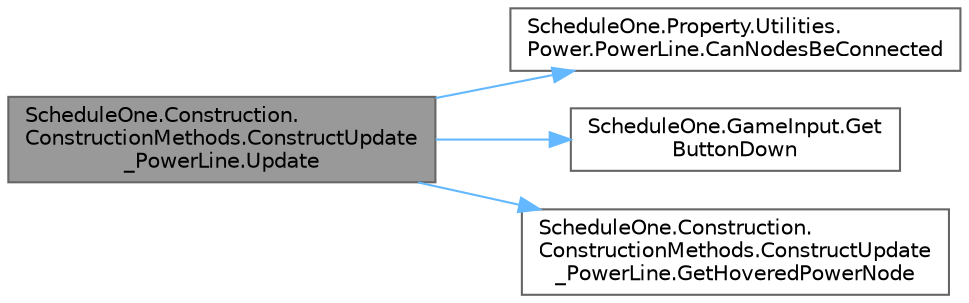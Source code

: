 digraph "ScheduleOne.Construction.ConstructionMethods.ConstructUpdate_PowerLine.Update"
{
 // LATEX_PDF_SIZE
  bgcolor="transparent";
  edge [fontname=Helvetica,fontsize=10,labelfontname=Helvetica,labelfontsize=10];
  node [fontname=Helvetica,fontsize=10,shape=box,height=0.2,width=0.4];
  rankdir="LR";
  Node1 [id="Node000001",label="ScheduleOne.Construction.\lConstructionMethods.ConstructUpdate\l_PowerLine.Update",height=0.2,width=0.4,color="gray40", fillcolor="grey60", style="filled", fontcolor="black",tooltip=" "];
  Node1 -> Node2 [id="edge1_Node000001_Node000002",color="steelblue1",style="solid",tooltip=" "];
  Node2 [id="Node000002",label="ScheduleOne.Property.Utilities.\lPower.PowerLine.CanNodesBeConnected",height=0.2,width=0.4,color="grey40", fillcolor="white", style="filled",URL="$class_schedule_one_1_1_property_1_1_utilities_1_1_power_1_1_power_line.html#ad7a8c6d160140cc270005f33a6803a20",tooltip=" "];
  Node1 -> Node3 [id="edge2_Node000001_Node000003",color="steelblue1",style="solid",tooltip=" "];
  Node3 [id="Node000003",label="ScheduleOne.GameInput.Get\lButtonDown",height=0.2,width=0.4,color="grey40", fillcolor="white", style="filled",URL="$class_schedule_one_1_1_game_input.html#a5ad7f37345fd9db31ecd2d23229ee8e3",tooltip=" "];
  Node1 -> Node4 [id="edge3_Node000001_Node000004",color="steelblue1",style="solid",tooltip=" "];
  Node4 [id="Node000004",label="ScheduleOne.Construction.\lConstructionMethods.ConstructUpdate\l_PowerLine.GetHoveredPowerNode",height=0.2,width=0.4,color="grey40", fillcolor="white", style="filled",URL="$class_schedule_one_1_1_construction_1_1_construction_methods_1_1_construct_update___power_line.html#a65c71e233085b74b48261767493c88ca",tooltip=" "];
}
